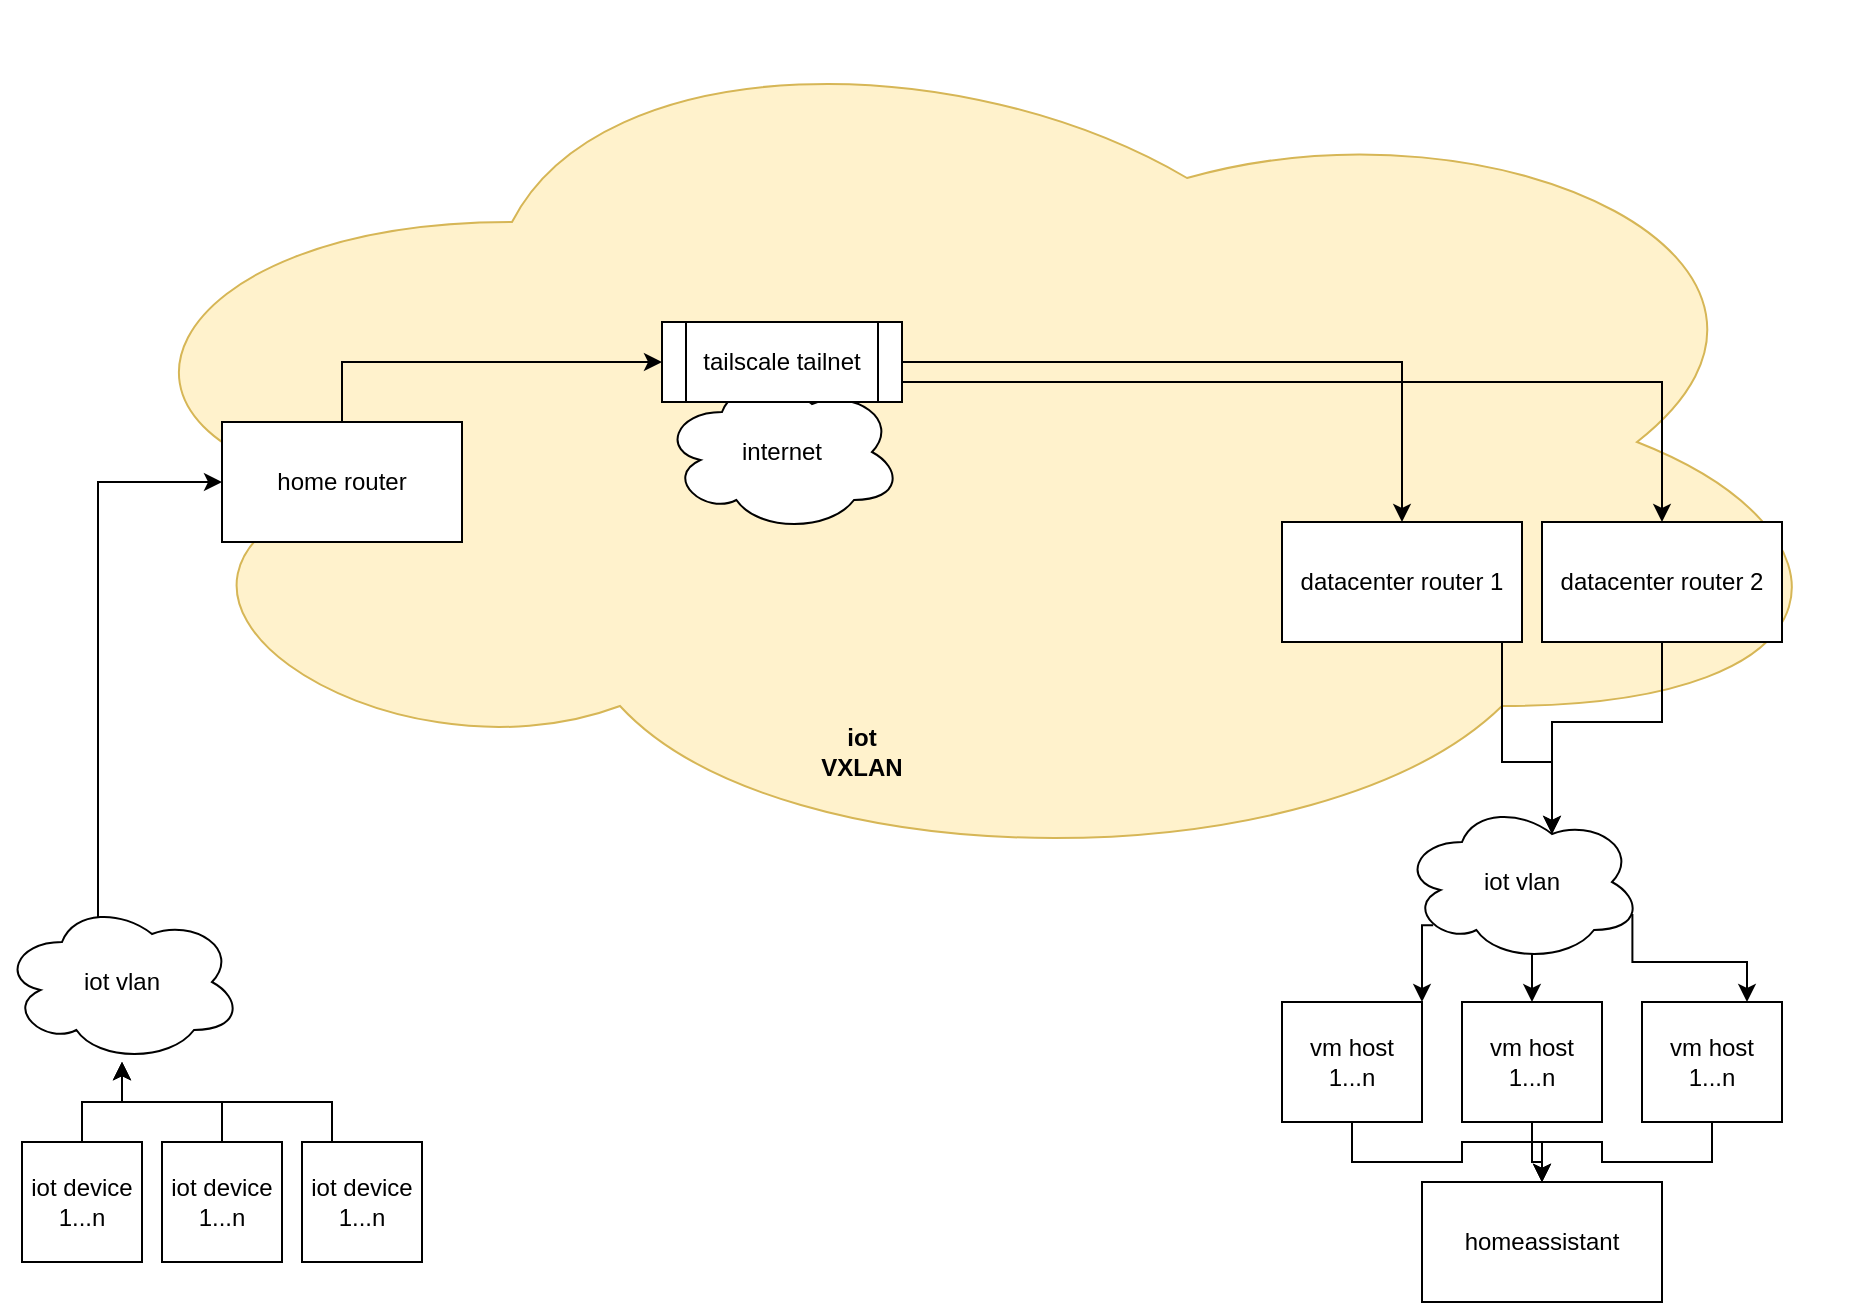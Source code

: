 <mxfile version="20.6.0" type="github">
  <diagram name="Page-1" id="822b0af5-4adb-64df-f703-e8dfc1f81529">
    <mxGraphModel dx="1064" dy="655" grid="1" gridSize="10" guides="1" tooltips="1" connect="1" arrows="1" fold="1" page="1" pageScale="1" pageWidth="1100" pageHeight="850" background="none" math="0" shadow="0">
      <root>
        <mxCell id="0" />
        <mxCell id="1" parent="0" />
        <mxCell id="xROOwzo1f8ktLxokpW9C-19" value="" style="ellipse;shape=cloud;whiteSpace=wrap;html=1;fillColor=#fff2cc;strokeColor=#d6b656;" vertex="1" parent="1">
          <mxGeometry x="100" y="40" width="900" height="440" as="geometry" />
        </mxCell>
        <mxCell id="xROOwzo1f8ktLxokpW9C-5" style="edgeStyle=orthogonalEdgeStyle;rounded=0;orthogonalLoop=1;jettySize=auto;html=1;exitX=0.5;exitY=0;exitDx=0;exitDy=0;entryX=0;entryY=0.5;entryDx=0;entryDy=0;" edge="1" parent="1" source="xROOwzo1f8ktLxokpW9C-1" target="xROOwzo1f8ktLxokpW9C-3">
          <mxGeometry relative="1" as="geometry" />
        </mxCell>
        <mxCell id="xROOwzo1f8ktLxokpW9C-1" value="home router" style="rounded=0;whiteSpace=wrap;html=1;" vertex="1" parent="1">
          <mxGeometry x="180" y="250" width="120" height="60" as="geometry" />
        </mxCell>
        <mxCell id="xROOwzo1f8ktLxokpW9C-2" value="internet" style="ellipse;shape=cloud;whiteSpace=wrap;html=1;" vertex="1" parent="1">
          <mxGeometry x="400" y="225" width="120" height="80" as="geometry" />
        </mxCell>
        <mxCell id="xROOwzo1f8ktLxokpW9C-15" style="edgeStyle=orthogonalEdgeStyle;rounded=0;orthogonalLoop=1;jettySize=auto;html=1;exitX=1;exitY=0.5;exitDx=0;exitDy=0;entryX=0.5;entryY=0;entryDx=0;entryDy=0;" edge="1" parent="1" source="xROOwzo1f8ktLxokpW9C-3" target="xROOwzo1f8ktLxokpW9C-10">
          <mxGeometry relative="1" as="geometry" />
        </mxCell>
        <mxCell id="xROOwzo1f8ktLxokpW9C-16" style="edgeStyle=orthogonalEdgeStyle;rounded=0;orthogonalLoop=1;jettySize=auto;html=1;exitX=1;exitY=0.75;exitDx=0;exitDy=0;entryX=0.5;entryY=0;entryDx=0;entryDy=0;" edge="1" parent="1" source="xROOwzo1f8ktLxokpW9C-3" target="xROOwzo1f8ktLxokpW9C-11">
          <mxGeometry relative="1" as="geometry" />
        </mxCell>
        <mxCell id="xROOwzo1f8ktLxokpW9C-3" value="tailscale tailnet" style="shape=process;whiteSpace=wrap;html=1;backgroundOutline=1;" vertex="1" parent="1">
          <mxGeometry x="400" y="200" width="120" height="40" as="geometry" />
        </mxCell>
        <mxCell id="xROOwzo1f8ktLxokpW9C-8" style="edgeStyle=orthogonalEdgeStyle;rounded=0;orthogonalLoop=1;jettySize=auto;html=1;exitX=0.4;exitY=0.1;exitDx=0;exitDy=0;exitPerimeter=0;entryX=0;entryY=0.5;entryDx=0;entryDy=0;" edge="1" parent="1" source="xROOwzo1f8ktLxokpW9C-6" target="xROOwzo1f8ktLxokpW9C-1">
          <mxGeometry relative="1" as="geometry">
            <mxPoint x="170" y="560" as="targetPoint" />
          </mxGeometry>
        </mxCell>
        <mxCell id="xROOwzo1f8ktLxokpW9C-6" value="iot vlan" style="ellipse;shape=cloud;whiteSpace=wrap;html=1;" vertex="1" parent="1">
          <mxGeometry x="70" y="490" width="120" height="80" as="geometry" />
        </mxCell>
        <mxCell id="xROOwzo1f8ktLxokpW9C-10" value="datacenter router 1" style="rounded=0;whiteSpace=wrap;html=1;" vertex="1" parent="1">
          <mxGeometry x="710" y="300" width="120" height="60" as="geometry" />
        </mxCell>
        <mxCell id="xROOwzo1f8ktLxokpW9C-30" style="edgeStyle=orthogonalEdgeStyle;rounded=0;orthogonalLoop=1;jettySize=auto;html=1;exitX=0.5;exitY=1;exitDx=0;exitDy=0;entryX=0.625;entryY=0.2;entryDx=0;entryDy=0;entryPerimeter=0;" edge="1" parent="1" source="xROOwzo1f8ktLxokpW9C-11" target="xROOwzo1f8ktLxokpW9C-22">
          <mxGeometry relative="1" as="geometry" />
        </mxCell>
        <mxCell id="xROOwzo1f8ktLxokpW9C-11" value="datacenter router 2" style="rounded=0;whiteSpace=wrap;html=1;" vertex="1" parent="1">
          <mxGeometry x="840" y="300" width="120" height="60" as="geometry" />
        </mxCell>
        <mxCell id="xROOwzo1f8ktLxokpW9C-26" style="edgeStyle=orthogonalEdgeStyle;rounded=0;orthogonalLoop=1;jettySize=auto;html=1;exitX=0.5;exitY=1;exitDx=0;exitDy=0;entryX=0.5;entryY=0;entryDx=0;entryDy=0;" edge="1" parent="1" source="xROOwzo1f8ktLxokpW9C-12" target="xROOwzo1f8ktLxokpW9C-14">
          <mxGeometry relative="1" as="geometry" />
        </mxCell>
        <mxCell id="xROOwzo1f8ktLxokpW9C-12" value="vm host 1...n" style="rounded=0;whiteSpace=wrap;html=1;" vertex="1" parent="1">
          <mxGeometry x="710" y="540" width="70" height="60" as="geometry" />
        </mxCell>
        <mxCell id="xROOwzo1f8ktLxokpW9C-14" value="homeassistant" style="rounded=0;whiteSpace=wrap;html=1;" vertex="1" parent="1">
          <mxGeometry x="780" y="630" width="120" height="60" as="geometry" />
        </mxCell>
        <mxCell id="xROOwzo1f8ktLxokpW9C-27" style="edgeStyle=orthogonalEdgeStyle;rounded=0;orthogonalLoop=1;jettySize=auto;html=1;exitX=0.5;exitY=1;exitDx=0;exitDy=0;" edge="1" parent="1" source="xROOwzo1f8ktLxokpW9C-20" target="xROOwzo1f8ktLxokpW9C-14">
          <mxGeometry relative="1" as="geometry" />
        </mxCell>
        <mxCell id="xROOwzo1f8ktLxokpW9C-20" value="vm host 1...n" style="rounded=0;whiteSpace=wrap;html=1;" vertex="1" parent="1">
          <mxGeometry x="800" y="540" width="70" height="60" as="geometry" />
        </mxCell>
        <mxCell id="xROOwzo1f8ktLxokpW9C-28" value="" style="edgeStyle=orthogonalEdgeStyle;rounded=0;orthogonalLoop=1;jettySize=auto;html=1;" edge="1" parent="1" source="xROOwzo1f8ktLxokpW9C-21" target="xROOwzo1f8ktLxokpW9C-14">
          <mxGeometry relative="1" as="geometry" />
        </mxCell>
        <mxCell id="xROOwzo1f8ktLxokpW9C-21" value="vm host 1...n" style="rounded=0;whiteSpace=wrap;html=1;" vertex="1" parent="1">
          <mxGeometry x="890" y="540" width="70" height="60" as="geometry" />
        </mxCell>
        <mxCell id="xROOwzo1f8ktLxokpW9C-23" style="edgeStyle=orthogonalEdgeStyle;rounded=0;orthogonalLoop=1;jettySize=auto;html=1;exitX=0.13;exitY=0.77;exitDx=0;exitDy=0;exitPerimeter=0;entryX=1;entryY=0;entryDx=0;entryDy=0;" edge="1" parent="1" source="xROOwzo1f8ktLxokpW9C-22" target="xROOwzo1f8ktLxokpW9C-12">
          <mxGeometry relative="1" as="geometry" />
        </mxCell>
        <mxCell id="xROOwzo1f8ktLxokpW9C-24" style="edgeStyle=orthogonalEdgeStyle;rounded=0;orthogonalLoop=1;jettySize=auto;html=1;exitX=0.55;exitY=0.95;exitDx=0;exitDy=0;exitPerimeter=0;entryX=0.5;entryY=0;entryDx=0;entryDy=0;" edge="1" parent="1" source="xROOwzo1f8ktLxokpW9C-22" target="xROOwzo1f8ktLxokpW9C-20">
          <mxGeometry relative="1" as="geometry" />
        </mxCell>
        <mxCell id="xROOwzo1f8ktLxokpW9C-25" style="edgeStyle=orthogonalEdgeStyle;rounded=0;orthogonalLoop=1;jettySize=auto;html=1;exitX=0.96;exitY=0.7;exitDx=0;exitDy=0;exitPerimeter=0;entryX=0.75;entryY=0;entryDx=0;entryDy=0;" edge="1" parent="1" source="xROOwzo1f8ktLxokpW9C-22" target="xROOwzo1f8ktLxokpW9C-21">
          <mxGeometry relative="1" as="geometry">
            <Array as="points">
              <mxPoint x="885" y="520" />
              <mxPoint x="943" y="520" />
            </Array>
          </mxGeometry>
        </mxCell>
        <mxCell id="xROOwzo1f8ktLxokpW9C-22" value="iot vlan" style="ellipse;shape=cloud;whiteSpace=wrap;html=1;" vertex="1" parent="1">
          <mxGeometry x="770" y="440" width="120" height="80" as="geometry" />
        </mxCell>
        <mxCell id="xROOwzo1f8ktLxokpW9C-29" style="edgeStyle=orthogonalEdgeStyle;rounded=0;orthogonalLoop=1;jettySize=auto;html=1;exitX=0.5;exitY=1;exitDx=0;exitDy=0;entryX=0.625;entryY=0.2;entryDx=0;entryDy=0;entryPerimeter=0;" edge="1" parent="1" source="xROOwzo1f8ktLxokpW9C-10" target="xROOwzo1f8ktLxokpW9C-22">
          <mxGeometry relative="1" as="geometry">
            <Array as="points">
              <mxPoint x="820" y="360" />
              <mxPoint x="820" y="420" />
              <mxPoint x="845" y="420" />
            </Array>
          </mxGeometry>
        </mxCell>
        <mxCell id="xROOwzo1f8ktLxokpW9C-31" value="iot&lt;br&gt;VXLAN" style="text;html=1;strokeColor=none;fillColor=none;align=center;verticalAlign=middle;whiteSpace=wrap;rounded=0;fontStyle=1" vertex="1" parent="1">
          <mxGeometry x="470" y="400" width="60" height="30" as="geometry" />
        </mxCell>
        <mxCell id="xROOwzo1f8ktLxokpW9C-36" value="" style="edgeStyle=orthogonalEdgeStyle;rounded=0;orthogonalLoop=1;jettySize=auto;html=1;" edge="1" parent="1" source="xROOwzo1f8ktLxokpW9C-33" target="xROOwzo1f8ktLxokpW9C-6">
          <mxGeometry relative="1" as="geometry" />
        </mxCell>
        <mxCell id="xROOwzo1f8ktLxokpW9C-33" value="iot device&lt;br&gt;1...n" style="rounded=0;whiteSpace=wrap;html=1;" vertex="1" parent="1">
          <mxGeometry x="80" y="610" width="60" height="60" as="geometry" />
        </mxCell>
        <mxCell id="xROOwzo1f8ktLxokpW9C-37" value="" style="edgeStyle=orthogonalEdgeStyle;rounded=0;orthogonalLoop=1;jettySize=auto;html=1;" edge="1" parent="1" source="xROOwzo1f8ktLxokpW9C-34" target="xROOwzo1f8ktLxokpW9C-6">
          <mxGeometry relative="1" as="geometry" />
        </mxCell>
        <mxCell id="xROOwzo1f8ktLxokpW9C-34" value="iot device&lt;br&gt;1...n" style="rounded=0;whiteSpace=wrap;html=1;" vertex="1" parent="1">
          <mxGeometry x="150" y="610" width="60" height="60" as="geometry" />
        </mxCell>
        <mxCell id="xROOwzo1f8ktLxokpW9C-39" style="edgeStyle=orthogonalEdgeStyle;rounded=0;orthogonalLoop=1;jettySize=auto;html=1;exitX=0.25;exitY=0;exitDx=0;exitDy=0;" edge="1" parent="1" source="xROOwzo1f8ktLxokpW9C-35" target="xROOwzo1f8ktLxokpW9C-6">
          <mxGeometry relative="1" as="geometry" />
        </mxCell>
        <mxCell id="xROOwzo1f8ktLxokpW9C-35" value="iot device&lt;br&gt;1...n" style="rounded=0;whiteSpace=wrap;html=1;" vertex="1" parent="1">
          <mxGeometry x="220" y="610" width="60" height="60" as="geometry" />
        </mxCell>
      </root>
    </mxGraphModel>
  </diagram>
</mxfile>
